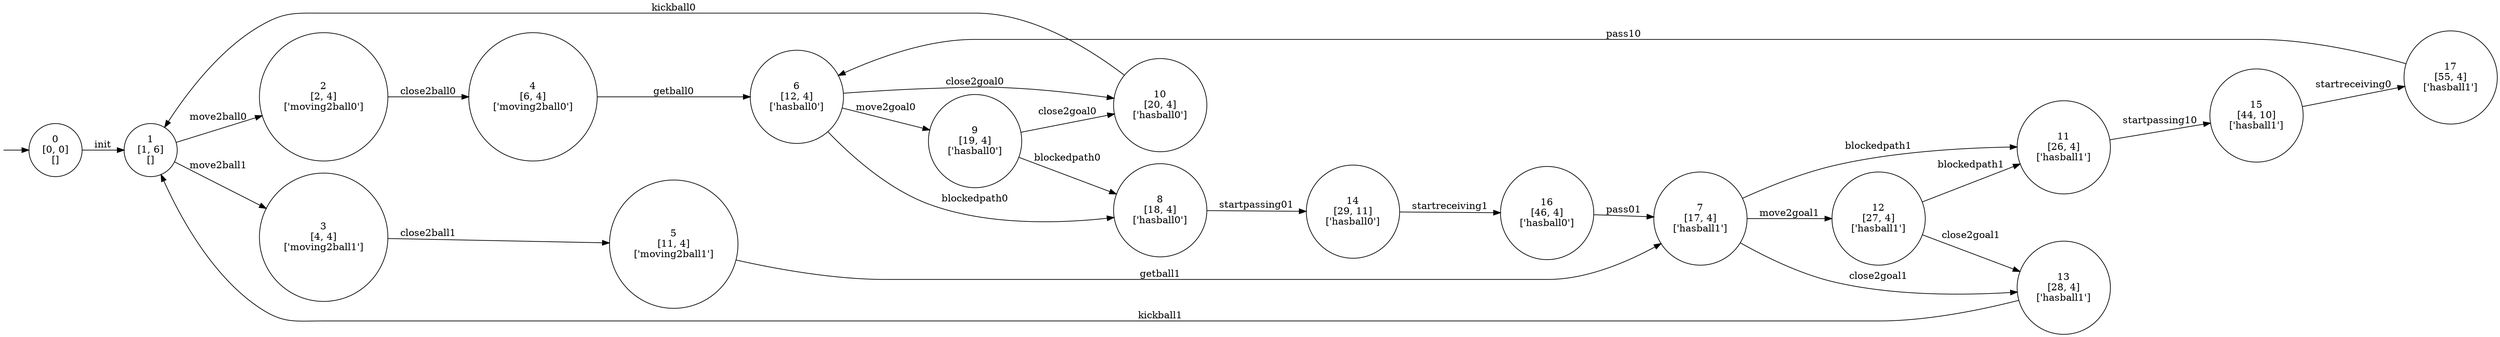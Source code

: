 digraph G { 
 rankdir=LR 
  node [shape="circle"] 
 I [label="", style=invis, width=0] 
 I -> 0
0 [label = "0
[0, 0]
[]"]
0 -> 1 [label="init"]
1 [label = "1
[1, 6]
[]"]
1 -> 2 [label="move2ball0"]
1 -> 3 [label="move2ball1"]
2 [label = "2
[2, 4]
['moving2ball0']"]
2 -> 4 [label="close2ball0"]
3 [label = "3
[4, 4]
['moving2ball1']"]
3 -> 5 [label="close2ball1"]
4 [label = "4
[6, 4]
['moving2ball0']"]
4 -> 6 [label="getball0"]
5 [label = "5
[11, 4]
['moving2ball1']"]
5 -> 7 [label="getball1"]
6 [label = "6
[12, 4]
['hasball0']"]
6 -> 8 [label="blockedpath0"]
6 -> 9 [label="move2goal0"]
6 -> 10 [label="close2goal0"]
7 [label = "7
[17, 4]
['hasball1']"]
7 -> 11 [label="blockedpath1"]
7 -> 12 [label="move2goal1"]
7 -> 13 [label="close2goal1"]
8 [label = "8
[18, 4]
['hasball0']"]
8 -> 14 [label="startpassing01"]
9 [label = "9
[19, 4]
['hasball0']"]
9 -> 10 [label="close2goal0"]
9 -> 8 [label="blockedpath0"]
10 [label = "10
[20, 4]
['hasball0']"]
10 -> 1 [label="kickball0"]
11 [label = "11
[26, 4]
['hasball1']"]
11 -> 15 [label="startpassing10"]
12 [label = "12
[27, 4]
['hasball1']"]
12 -> 13 [label="close2goal1"]
12 -> 11 [label="blockedpath1"]
13 [label = "13
[28, 4]
['hasball1']"]
13 -> 1 [label="kickball1"]
14 [label = "14
[29, 11]
['hasball0']"]
14 -> 16 [label="startreceiving1"]
15 [label = "15
[44, 10]
['hasball1']"]
15 -> 17 [label="startreceiving0"]
16 [label = "16
[46, 4]
['hasball0']"]
16 -> 7 [label="pass01"]
17 [label = "17
[55, 4]
['hasball1']"]
17 -> 6 [label="pass10"]
}
